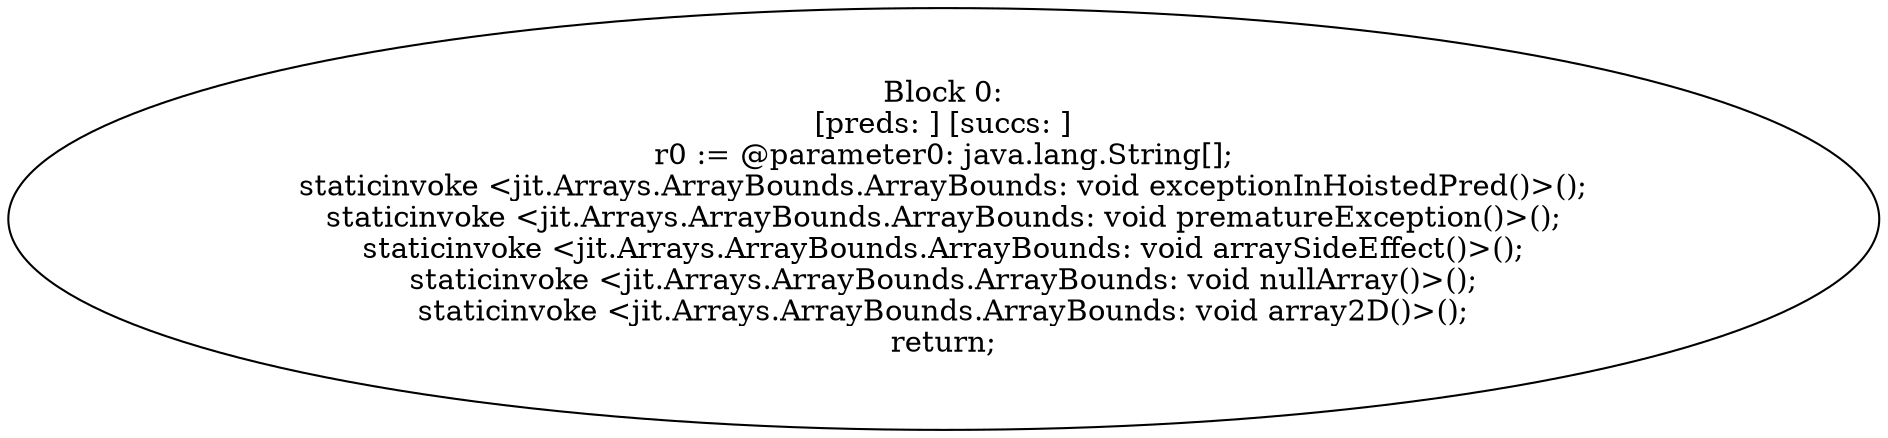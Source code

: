 digraph "unitGraph" {
    "Block 0:
[preds: ] [succs: ]
r0 := @parameter0: java.lang.String[];
staticinvoke <jit.Arrays.ArrayBounds.ArrayBounds: void exceptionInHoistedPred()>();
staticinvoke <jit.Arrays.ArrayBounds.ArrayBounds: void prematureException()>();
staticinvoke <jit.Arrays.ArrayBounds.ArrayBounds: void arraySideEffect()>();
staticinvoke <jit.Arrays.ArrayBounds.ArrayBounds: void nullArray()>();
staticinvoke <jit.Arrays.ArrayBounds.ArrayBounds: void array2D()>();
return;
"
}
